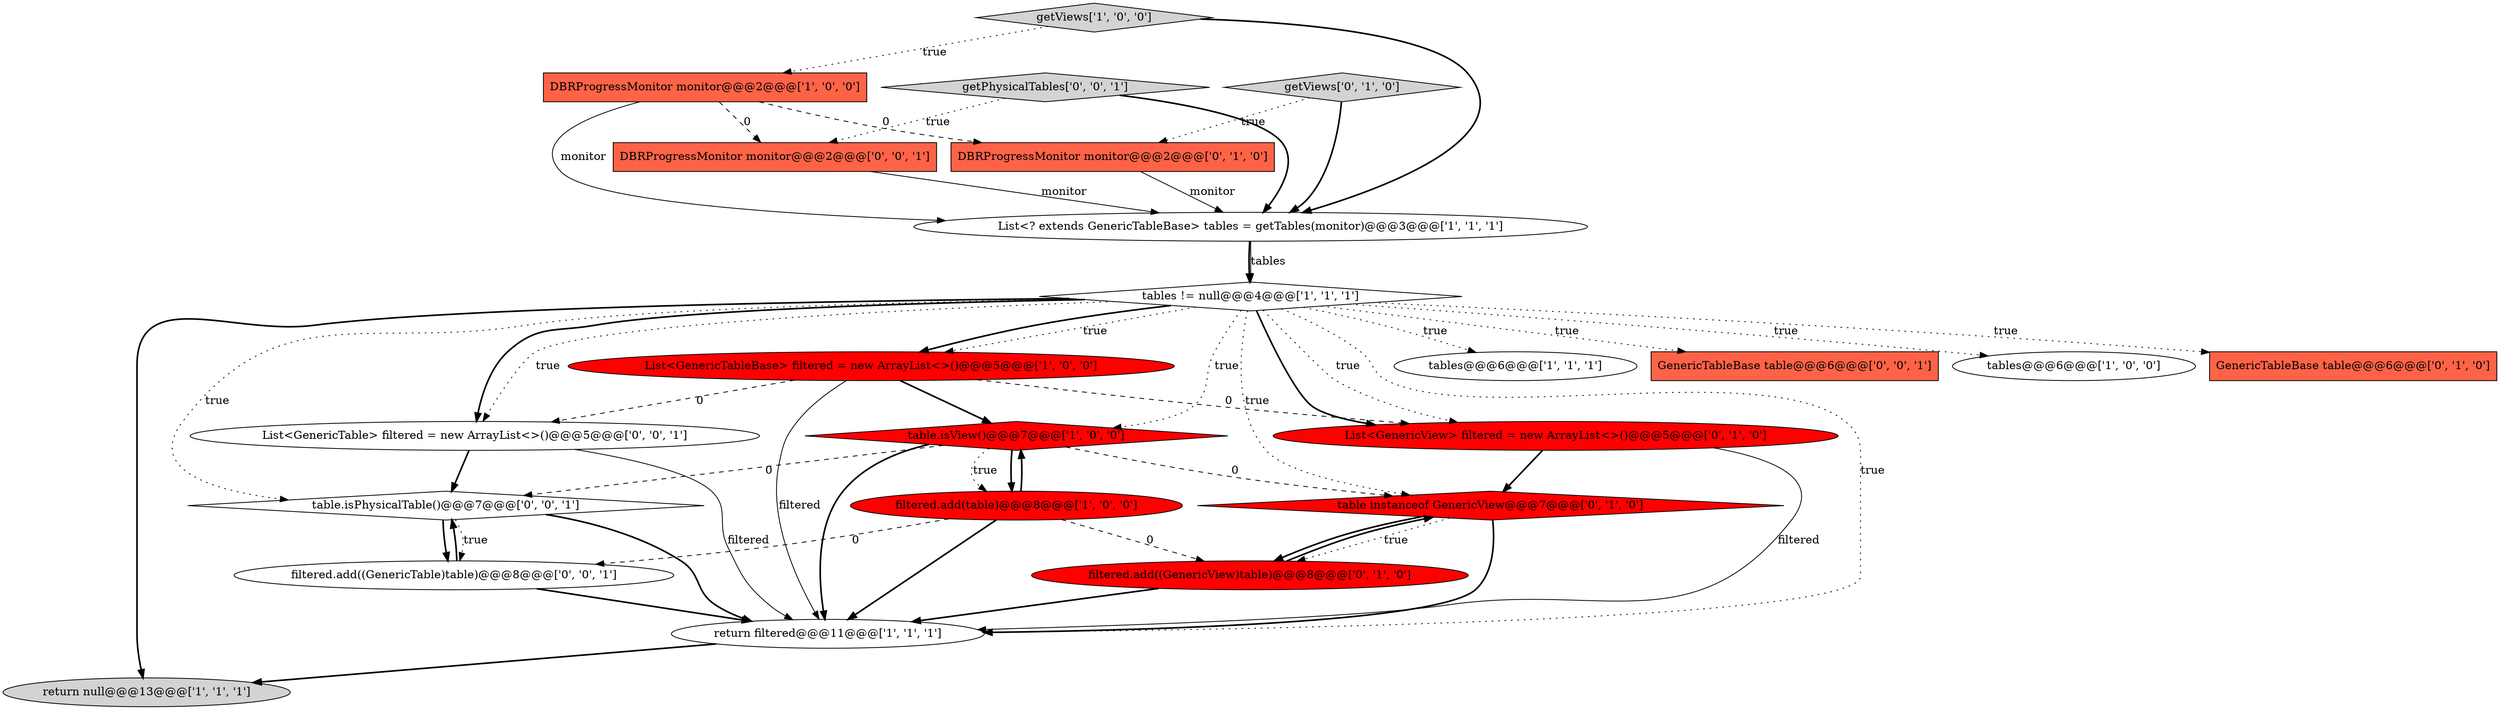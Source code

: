 digraph {
19 [style = filled, label = "List<GenericTable> filtered = new ArrayList<>()@@@5@@@['0', '0', '1']", fillcolor = white, shape = ellipse image = "AAA0AAABBB3BBB"];
3 [style = filled, label = "DBRProgressMonitor monitor@@@2@@@['1', '0', '0']", fillcolor = tomato, shape = box image = "AAA1AAABBB1BBB"];
5 [style = filled, label = "filtered.add(table)@@@8@@@['1', '0', '0']", fillcolor = red, shape = ellipse image = "AAA1AAABBB1BBB"];
2 [style = filled, label = "return null@@@13@@@['1', '1', '1']", fillcolor = lightgray, shape = ellipse image = "AAA0AAABBB1BBB"];
6 [style = filled, label = "tables@@@6@@@['1', '1', '1']", fillcolor = white, shape = ellipse image = "AAA0AAABBB1BBB"];
16 [style = filled, label = "List<GenericView> filtered = new ArrayList<>()@@@5@@@['0', '1', '0']", fillcolor = red, shape = ellipse image = "AAA1AAABBB2BBB"];
20 [style = filled, label = "GenericTableBase table@@@6@@@['0', '0', '1']", fillcolor = tomato, shape = box image = "AAA0AAABBB3BBB"];
17 [style = filled, label = "table.isPhysicalTable()@@@7@@@['0', '0', '1']", fillcolor = white, shape = diamond image = "AAA0AAABBB3BBB"];
9 [style = filled, label = "List<GenericTableBase> filtered = new ArrayList<>()@@@5@@@['1', '0', '0']", fillcolor = red, shape = ellipse image = "AAA1AAABBB1BBB"];
7 [style = filled, label = "tables != null@@@4@@@['1', '1', '1']", fillcolor = white, shape = diamond image = "AAA0AAABBB1BBB"];
14 [style = filled, label = "table instanceof GenericView@@@7@@@['0', '1', '0']", fillcolor = red, shape = diamond image = "AAA1AAABBB2BBB"];
0 [style = filled, label = "List<? extends GenericTableBase> tables = getTables(monitor)@@@3@@@['1', '1', '1']", fillcolor = white, shape = ellipse image = "AAA0AAABBB1BBB"];
18 [style = filled, label = "getPhysicalTables['0', '0', '1']", fillcolor = lightgray, shape = diamond image = "AAA0AAABBB3BBB"];
21 [style = filled, label = "filtered.add((GenericTable)table)@@@8@@@['0', '0', '1']", fillcolor = white, shape = ellipse image = "AAA0AAABBB3BBB"];
1 [style = filled, label = "tables@@@6@@@['1', '0', '0']", fillcolor = white, shape = ellipse image = "AAA0AAABBB1BBB"];
8 [style = filled, label = "return filtered@@@11@@@['1', '1', '1']", fillcolor = white, shape = ellipse image = "AAA0AAABBB1BBB"];
4 [style = filled, label = "getViews['1', '0', '0']", fillcolor = lightgray, shape = diamond image = "AAA0AAABBB1BBB"];
11 [style = filled, label = "GenericTableBase table@@@6@@@['0', '1', '0']", fillcolor = tomato, shape = box image = "AAA0AAABBB2BBB"];
10 [style = filled, label = "table.isView()@@@7@@@['1', '0', '0']", fillcolor = red, shape = diamond image = "AAA1AAABBB1BBB"];
22 [style = filled, label = "DBRProgressMonitor monitor@@@2@@@['0', '0', '1']", fillcolor = tomato, shape = box image = "AAA0AAABBB3BBB"];
12 [style = filled, label = "DBRProgressMonitor monitor@@@2@@@['0', '1', '0']", fillcolor = tomato, shape = box image = "AAA1AAABBB2BBB"];
13 [style = filled, label = "filtered.add((GenericView)table)@@@8@@@['0', '1', '0']", fillcolor = red, shape = ellipse image = "AAA1AAABBB2BBB"];
15 [style = filled, label = "getViews['0', '1', '0']", fillcolor = lightgray, shape = diamond image = "AAA0AAABBB2BBB"];
5->13 [style = dashed, label="0"];
22->0 [style = solid, label="monitor"];
17->8 [style = bold, label=""];
5->10 [style = bold, label=""];
5->8 [style = bold, label=""];
7->6 [style = dotted, label="true"];
19->8 [style = solid, label="filtered"];
9->16 [style = dashed, label="0"];
7->10 [style = dotted, label="true"];
7->19 [style = dotted, label="true"];
3->0 [style = solid, label="monitor"];
21->8 [style = bold, label=""];
3->22 [style = dashed, label="0"];
19->17 [style = bold, label=""];
9->10 [style = bold, label=""];
7->9 [style = dotted, label="true"];
9->8 [style = solid, label="filtered"];
12->0 [style = solid, label="monitor"];
10->5 [style = dotted, label="true"];
14->13 [style = dotted, label="true"];
4->0 [style = bold, label=""];
0->7 [style = bold, label=""];
16->8 [style = solid, label="filtered"];
0->7 [style = solid, label="tables"];
7->20 [style = dotted, label="true"];
7->9 [style = bold, label=""];
9->19 [style = dashed, label="0"];
4->3 [style = dotted, label="true"];
10->5 [style = bold, label=""];
7->11 [style = dotted, label="true"];
10->8 [style = bold, label=""];
8->2 [style = bold, label=""];
3->12 [style = dashed, label="0"];
7->2 [style = bold, label=""];
15->0 [style = bold, label=""];
7->16 [style = bold, label=""];
7->16 [style = dotted, label="true"];
10->17 [style = dashed, label="0"];
5->21 [style = dashed, label="0"];
15->12 [style = dotted, label="true"];
16->14 [style = bold, label=""];
14->8 [style = bold, label=""];
18->22 [style = dotted, label="true"];
14->13 [style = bold, label=""];
13->8 [style = bold, label=""];
7->1 [style = dotted, label="true"];
7->8 [style = dotted, label="true"];
7->17 [style = dotted, label="true"];
17->21 [style = dotted, label="true"];
7->19 [style = bold, label=""];
13->14 [style = bold, label=""];
17->21 [style = bold, label=""];
21->17 [style = bold, label=""];
18->0 [style = bold, label=""];
10->14 [style = dashed, label="0"];
7->14 [style = dotted, label="true"];
}
